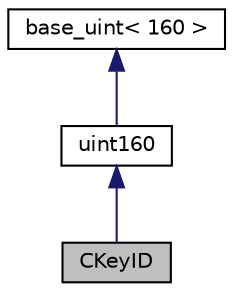 digraph "CKeyID"
{
  edge [fontname="Helvetica",fontsize="10",labelfontname="Helvetica",labelfontsize="10"];
  node [fontname="Helvetica",fontsize="10",shape=record];
  Node3 [label="CKeyID",height=0.2,width=0.4,color="black", fillcolor="grey75", style="filled", fontcolor="black"];
  Node4 -> Node3 [dir="back",color="midnightblue",fontsize="10",style="solid",fontname="Helvetica"];
  Node4 [label="uint160",height=0.2,width=0.4,color="black", fillcolor="white", style="filled",URL="$d3/d99/classuint160.html",tooltip="160-bit unsigned big integer. "];
  Node5 -> Node4 [dir="back",color="midnightblue",fontsize="10",style="solid",fontname="Helvetica"];
  Node5 [label="base_uint\< 160 \>",height=0.2,width=0.4,color="black", fillcolor="white", style="filled",URL="$da/df7/classbase__uint.html"];
}

